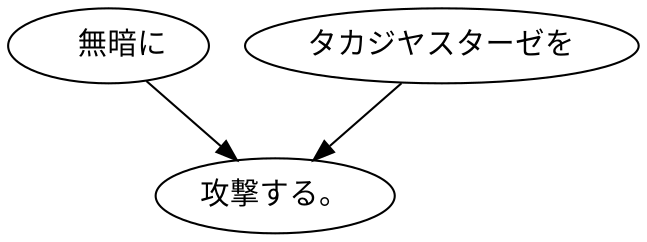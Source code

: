 digraph graph502 {
	node0 [label="　無暗に"];
	node1 [label="タカジヤスターゼを"];
	node2 [label="攻撃する。"];
	node0 -> node2;
	node1 -> node2;
}
